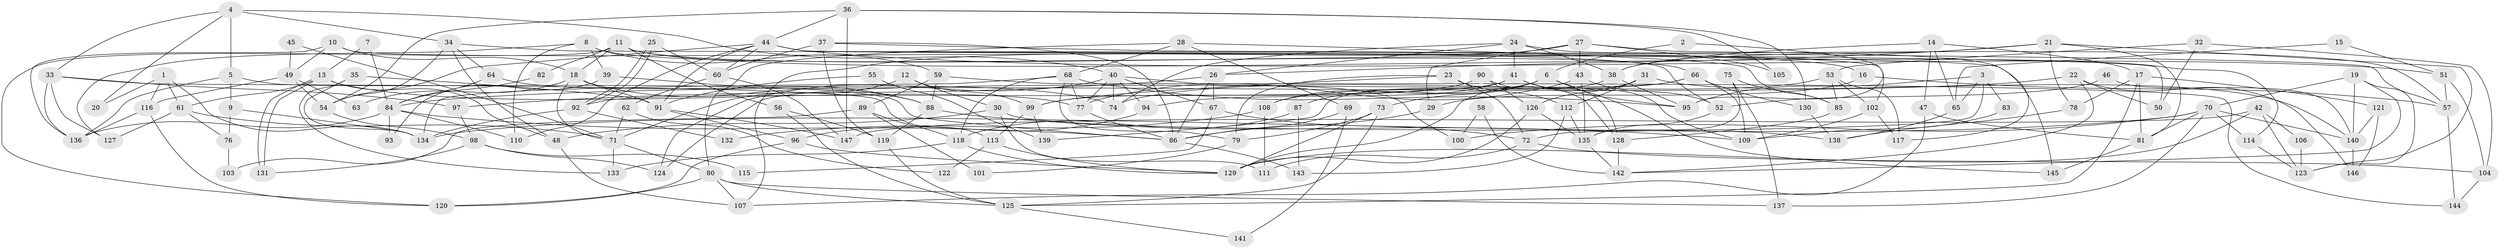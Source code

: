 // coarse degree distribution, {4: 0.16666666666666666, 5: 0.22549019607843138, 7: 0.0784313725490196, 8: 0.058823529411764705, 2: 0.09803921568627451, 6: 0.13725490196078433, 9: 0.0196078431372549, 3: 0.20588235294117646, 14: 0.00980392156862745}
// Generated by graph-tools (version 1.1) at 2025/52/02/27/25 19:52:07]
// undirected, 147 vertices, 294 edges
graph export_dot {
graph [start="1"]
  node [color=gray90,style=filled];
  1;
  2;
  3;
  4;
  5;
  6;
  7;
  8;
  9;
  10;
  11;
  12;
  13;
  14;
  15;
  16;
  17;
  18;
  19;
  20;
  21;
  22;
  23;
  24;
  25;
  26;
  27;
  28;
  29;
  30;
  31;
  32;
  33;
  34;
  35;
  36;
  37;
  38;
  39;
  40;
  41;
  42;
  43;
  44;
  45;
  46;
  47;
  48;
  49;
  50;
  51;
  52;
  53;
  54;
  55;
  56;
  57;
  58;
  59;
  60;
  61;
  62;
  63;
  64;
  65;
  66;
  67;
  68;
  69;
  70;
  71;
  72;
  73;
  74;
  75;
  76;
  77;
  78;
  79;
  80;
  81;
  82;
  83;
  84;
  85;
  86;
  87;
  88;
  89;
  90;
  91;
  92;
  93;
  94;
  95;
  96;
  97;
  98;
  99;
  100;
  101;
  102;
  103;
  104;
  105;
  106;
  107;
  108;
  109;
  110;
  111;
  112;
  113;
  114;
  115;
  116;
  117;
  118;
  119;
  120;
  121;
  122;
  123;
  124;
  125;
  126;
  127;
  128;
  129;
  130;
  131;
  132;
  133;
  134;
  135;
  136;
  137;
  138;
  139;
  140;
  141;
  142;
  143;
  144;
  145;
  146;
  147;
  1 -- 134;
  1 -- 61;
  1 -- 20;
  1 -- 116;
  2 -- 6;
  2 -- 95;
  3 -- 72;
  3 -- 95;
  3 -- 65;
  3 -- 83;
  4 -- 5;
  4 -- 40;
  4 -- 20;
  4 -- 33;
  4 -- 34;
  5 -- 136;
  5 -- 86;
  5 -- 9;
  6 -- 109;
  6 -- 94;
  6 -- 73;
  6 -- 87;
  6 -- 145;
  7 -- 13;
  7 -- 84;
  8 -- 66;
  8 -- 110;
  8 -- 39;
  8 -- 59;
  8 -- 127;
  9 -- 134;
  9 -- 76;
  10 -- 49;
  10 -- 136;
  10 -- 18;
  10 -- 52;
  11 -- 120;
  11 -- 16;
  11 -- 18;
  11 -- 56;
  11 -- 82;
  11 -- 114;
  12 -- 99;
  12 -- 71;
  12 -- 30;
  13 -- 131;
  13 -- 131;
  13 -- 77;
  13 -- 48;
  13 -- 61;
  14 -- 65;
  14 -- 17;
  14 -- 38;
  14 -- 47;
  15 -- 65;
  15 -- 51;
  16 -- 57;
  16 -- 29;
  17 -- 125;
  17 -- 81;
  17 -- 78;
  17 -- 121;
  18 -- 63;
  18 -- 71;
  18 -- 88;
  18 -- 91;
  19 -- 70;
  19 -- 140;
  19 -- 123;
  19 -- 142;
  21 -- 123;
  21 -- 38;
  21 -- 26;
  21 -- 78;
  21 -- 81;
  22 -- 84;
  22 -- 142;
  22 -- 50;
  22 -- 146;
  23 -- 79;
  23 -- 112;
  23 -- 72;
  23 -- 99;
  24 -- 74;
  24 -- 57;
  24 -- 26;
  24 -- 38;
  24 -- 41;
  25 -- 92;
  25 -- 92;
  25 -- 60;
  26 -- 67;
  26 -- 86;
  26 -- 97;
  27 -- 107;
  27 -- 43;
  27 -- 29;
  27 -- 105;
  27 -- 117;
  28 -- 85;
  28 -- 68;
  28 -- 69;
  28 -- 80;
  29 -- 86;
  30 -- 48;
  30 -- 111;
  30 -- 138;
  31 -- 140;
  31 -- 126;
  31 -- 112;
  31 -- 129;
  32 -- 50;
  32 -- 53;
  32 -- 104;
  33 -- 127;
  33 -- 97;
  33 -- 113;
  33 -- 136;
  34 -- 48;
  34 -- 50;
  34 -- 54;
  34 -- 64;
  35 -- 134;
  35 -- 91;
  35 -- 133;
  36 -- 44;
  36 -- 147;
  36 -- 54;
  36 -- 105;
  36 -- 130;
  37 -- 86;
  37 -- 119;
  37 -- 57;
  37 -- 60;
  38 -- 95;
  38 -- 139;
  39 -- 88;
  39 -- 93;
  40 -- 124;
  40 -- 77;
  40 -- 67;
  40 -- 74;
  40 -- 94;
  40 -- 100;
  41 -- 108;
  41 -- 92;
  41 -- 95;
  41 -- 128;
  42 -- 147;
  42 -- 129;
  42 -- 106;
  42 -- 123;
  43 -- 135;
  43 -- 52;
  43 -- 77;
  44 -- 145;
  44 -- 54;
  44 -- 51;
  44 -- 60;
  44 -- 91;
  44 -- 102;
  44 -- 110;
  45 -- 49;
  45 -- 71;
  46 -- 140;
  46 -- 52;
  47 -- 81;
  47 -- 107;
  48 -- 107;
  49 -- 54;
  49 -- 116;
  49 -- 63;
  51 -- 104;
  51 -- 57;
  52 -- 135;
  53 -- 74;
  53 -- 117;
  53 -- 85;
  53 -- 102;
  54 -- 98;
  55 -- 91;
  55 -- 139;
  56 -- 125;
  56 -- 119;
  57 -- 144;
  58 -- 100;
  58 -- 142;
  59 -- 144;
  59 -- 88;
  59 -- 89;
  60 -- 62;
  60 -- 147;
  61 -- 71;
  61 -- 76;
  61 -- 127;
  62 -- 71;
  62 -- 122;
  64 -- 84;
  64 -- 74;
  65 -- 138;
  66 -- 109;
  66 -- 130;
  66 -- 108;
  66 -- 124;
  67 -- 72;
  67 -- 115;
  68 -- 95;
  68 -- 118;
  68 -- 77;
  68 -- 79;
  68 -- 134;
  69 -- 86;
  69 -- 141;
  70 -- 134;
  70 -- 114;
  70 -- 81;
  70 -- 100;
  70 -- 137;
  70 -- 140;
  71 -- 80;
  71 -- 133;
  72 -- 104;
  72 -- 111;
  73 -- 125;
  73 -- 79;
  73 -- 129;
  75 -- 85;
  75 -- 135;
  75 -- 137;
  76 -- 103;
  77 -- 86;
  78 -- 138;
  79 -- 101;
  80 -- 137;
  80 -- 107;
  80 -- 120;
  80 -- 125;
  81 -- 145;
  82 -- 84;
  83 -- 109;
  84 -- 136;
  84 -- 86;
  84 -- 93;
  84 -- 110;
  85 -- 128;
  86 -- 143;
  87 -- 118;
  87 -- 143;
  88 -- 109;
  88 -- 119;
  89 -- 118;
  89 -- 101;
  89 -- 103;
  90 -- 99;
  90 -- 126;
  90 -- 128;
  91 -- 96;
  91 -- 147;
  92 -- 132;
  92 -- 134;
  94 -- 96;
  96 -- 129;
  96 -- 120;
  97 -- 98;
  98 -- 115;
  98 -- 124;
  98 -- 131;
  99 -- 113;
  99 -- 139;
  102 -- 109;
  102 -- 117;
  104 -- 144;
  106 -- 123;
  108 -- 111;
  108 -- 132;
  112 -- 143;
  112 -- 135;
  113 -- 129;
  113 -- 122;
  114 -- 123;
  116 -- 120;
  116 -- 136;
  118 -- 133;
  118 -- 129;
  119 -- 125;
  121 -- 146;
  121 -- 140;
  125 -- 141;
  126 -- 129;
  126 -- 135;
  128 -- 142;
  130 -- 138;
  135 -- 142;
  140 -- 146;
}
